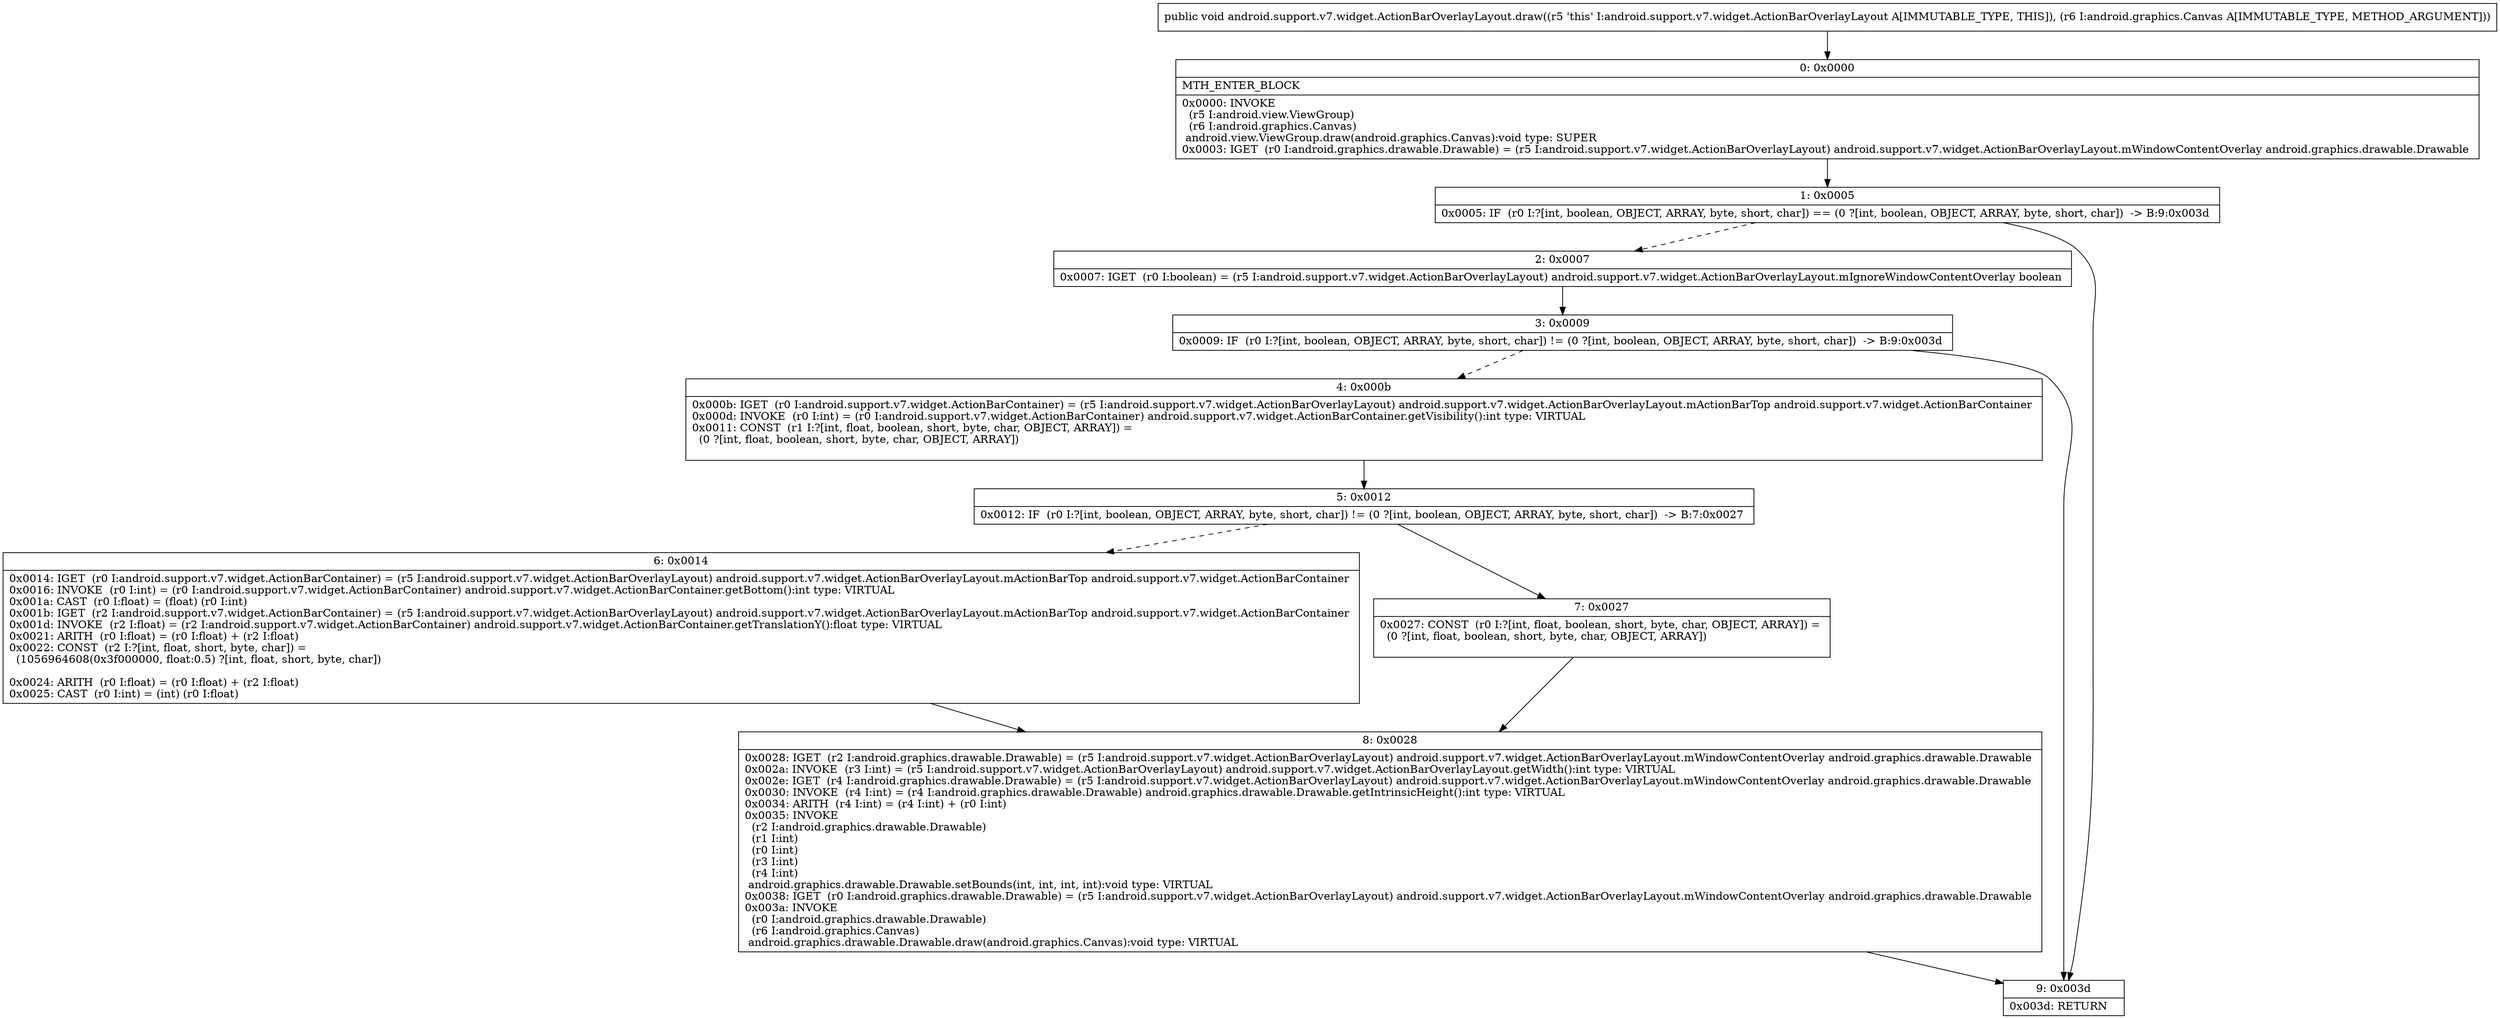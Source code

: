digraph "CFG forandroid.support.v7.widget.ActionBarOverlayLayout.draw(Landroid\/graphics\/Canvas;)V" {
Node_0 [shape=record,label="{0\:\ 0x0000|MTH_ENTER_BLOCK\l|0x0000: INVOKE  \l  (r5 I:android.view.ViewGroup)\l  (r6 I:android.graphics.Canvas)\l android.view.ViewGroup.draw(android.graphics.Canvas):void type: SUPER \l0x0003: IGET  (r0 I:android.graphics.drawable.Drawable) = (r5 I:android.support.v7.widget.ActionBarOverlayLayout) android.support.v7.widget.ActionBarOverlayLayout.mWindowContentOverlay android.graphics.drawable.Drawable \l}"];
Node_1 [shape=record,label="{1\:\ 0x0005|0x0005: IF  (r0 I:?[int, boolean, OBJECT, ARRAY, byte, short, char]) == (0 ?[int, boolean, OBJECT, ARRAY, byte, short, char])  \-\> B:9:0x003d \l}"];
Node_2 [shape=record,label="{2\:\ 0x0007|0x0007: IGET  (r0 I:boolean) = (r5 I:android.support.v7.widget.ActionBarOverlayLayout) android.support.v7.widget.ActionBarOverlayLayout.mIgnoreWindowContentOverlay boolean \l}"];
Node_3 [shape=record,label="{3\:\ 0x0009|0x0009: IF  (r0 I:?[int, boolean, OBJECT, ARRAY, byte, short, char]) != (0 ?[int, boolean, OBJECT, ARRAY, byte, short, char])  \-\> B:9:0x003d \l}"];
Node_4 [shape=record,label="{4\:\ 0x000b|0x000b: IGET  (r0 I:android.support.v7.widget.ActionBarContainer) = (r5 I:android.support.v7.widget.ActionBarOverlayLayout) android.support.v7.widget.ActionBarOverlayLayout.mActionBarTop android.support.v7.widget.ActionBarContainer \l0x000d: INVOKE  (r0 I:int) = (r0 I:android.support.v7.widget.ActionBarContainer) android.support.v7.widget.ActionBarContainer.getVisibility():int type: VIRTUAL \l0x0011: CONST  (r1 I:?[int, float, boolean, short, byte, char, OBJECT, ARRAY]) = \l  (0 ?[int, float, boolean, short, byte, char, OBJECT, ARRAY])\l \l}"];
Node_5 [shape=record,label="{5\:\ 0x0012|0x0012: IF  (r0 I:?[int, boolean, OBJECT, ARRAY, byte, short, char]) != (0 ?[int, boolean, OBJECT, ARRAY, byte, short, char])  \-\> B:7:0x0027 \l}"];
Node_6 [shape=record,label="{6\:\ 0x0014|0x0014: IGET  (r0 I:android.support.v7.widget.ActionBarContainer) = (r5 I:android.support.v7.widget.ActionBarOverlayLayout) android.support.v7.widget.ActionBarOverlayLayout.mActionBarTop android.support.v7.widget.ActionBarContainer \l0x0016: INVOKE  (r0 I:int) = (r0 I:android.support.v7.widget.ActionBarContainer) android.support.v7.widget.ActionBarContainer.getBottom():int type: VIRTUAL \l0x001a: CAST  (r0 I:float) = (float) (r0 I:int) \l0x001b: IGET  (r2 I:android.support.v7.widget.ActionBarContainer) = (r5 I:android.support.v7.widget.ActionBarOverlayLayout) android.support.v7.widget.ActionBarOverlayLayout.mActionBarTop android.support.v7.widget.ActionBarContainer \l0x001d: INVOKE  (r2 I:float) = (r2 I:android.support.v7.widget.ActionBarContainer) android.support.v7.widget.ActionBarContainer.getTranslationY():float type: VIRTUAL \l0x0021: ARITH  (r0 I:float) = (r0 I:float) + (r2 I:float) \l0x0022: CONST  (r2 I:?[int, float, short, byte, char]) = \l  (1056964608(0x3f000000, float:0.5) ?[int, float, short, byte, char])\l \l0x0024: ARITH  (r0 I:float) = (r0 I:float) + (r2 I:float) \l0x0025: CAST  (r0 I:int) = (int) (r0 I:float) \l}"];
Node_7 [shape=record,label="{7\:\ 0x0027|0x0027: CONST  (r0 I:?[int, float, boolean, short, byte, char, OBJECT, ARRAY]) = \l  (0 ?[int, float, boolean, short, byte, char, OBJECT, ARRAY])\l \l}"];
Node_8 [shape=record,label="{8\:\ 0x0028|0x0028: IGET  (r2 I:android.graphics.drawable.Drawable) = (r5 I:android.support.v7.widget.ActionBarOverlayLayout) android.support.v7.widget.ActionBarOverlayLayout.mWindowContentOverlay android.graphics.drawable.Drawable \l0x002a: INVOKE  (r3 I:int) = (r5 I:android.support.v7.widget.ActionBarOverlayLayout) android.support.v7.widget.ActionBarOverlayLayout.getWidth():int type: VIRTUAL \l0x002e: IGET  (r4 I:android.graphics.drawable.Drawable) = (r5 I:android.support.v7.widget.ActionBarOverlayLayout) android.support.v7.widget.ActionBarOverlayLayout.mWindowContentOverlay android.graphics.drawable.Drawable \l0x0030: INVOKE  (r4 I:int) = (r4 I:android.graphics.drawable.Drawable) android.graphics.drawable.Drawable.getIntrinsicHeight():int type: VIRTUAL \l0x0034: ARITH  (r4 I:int) = (r4 I:int) + (r0 I:int) \l0x0035: INVOKE  \l  (r2 I:android.graphics.drawable.Drawable)\l  (r1 I:int)\l  (r0 I:int)\l  (r3 I:int)\l  (r4 I:int)\l android.graphics.drawable.Drawable.setBounds(int, int, int, int):void type: VIRTUAL \l0x0038: IGET  (r0 I:android.graphics.drawable.Drawable) = (r5 I:android.support.v7.widget.ActionBarOverlayLayout) android.support.v7.widget.ActionBarOverlayLayout.mWindowContentOverlay android.graphics.drawable.Drawable \l0x003a: INVOKE  \l  (r0 I:android.graphics.drawable.Drawable)\l  (r6 I:android.graphics.Canvas)\l android.graphics.drawable.Drawable.draw(android.graphics.Canvas):void type: VIRTUAL \l}"];
Node_9 [shape=record,label="{9\:\ 0x003d|0x003d: RETURN   \l}"];
MethodNode[shape=record,label="{public void android.support.v7.widget.ActionBarOverlayLayout.draw((r5 'this' I:android.support.v7.widget.ActionBarOverlayLayout A[IMMUTABLE_TYPE, THIS]), (r6 I:android.graphics.Canvas A[IMMUTABLE_TYPE, METHOD_ARGUMENT])) }"];
MethodNode -> Node_0;
Node_0 -> Node_1;
Node_1 -> Node_2[style=dashed];
Node_1 -> Node_9;
Node_2 -> Node_3;
Node_3 -> Node_4[style=dashed];
Node_3 -> Node_9;
Node_4 -> Node_5;
Node_5 -> Node_6[style=dashed];
Node_5 -> Node_7;
Node_6 -> Node_8;
Node_7 -> Node_8;
Node_8 -> Node_9;
}

